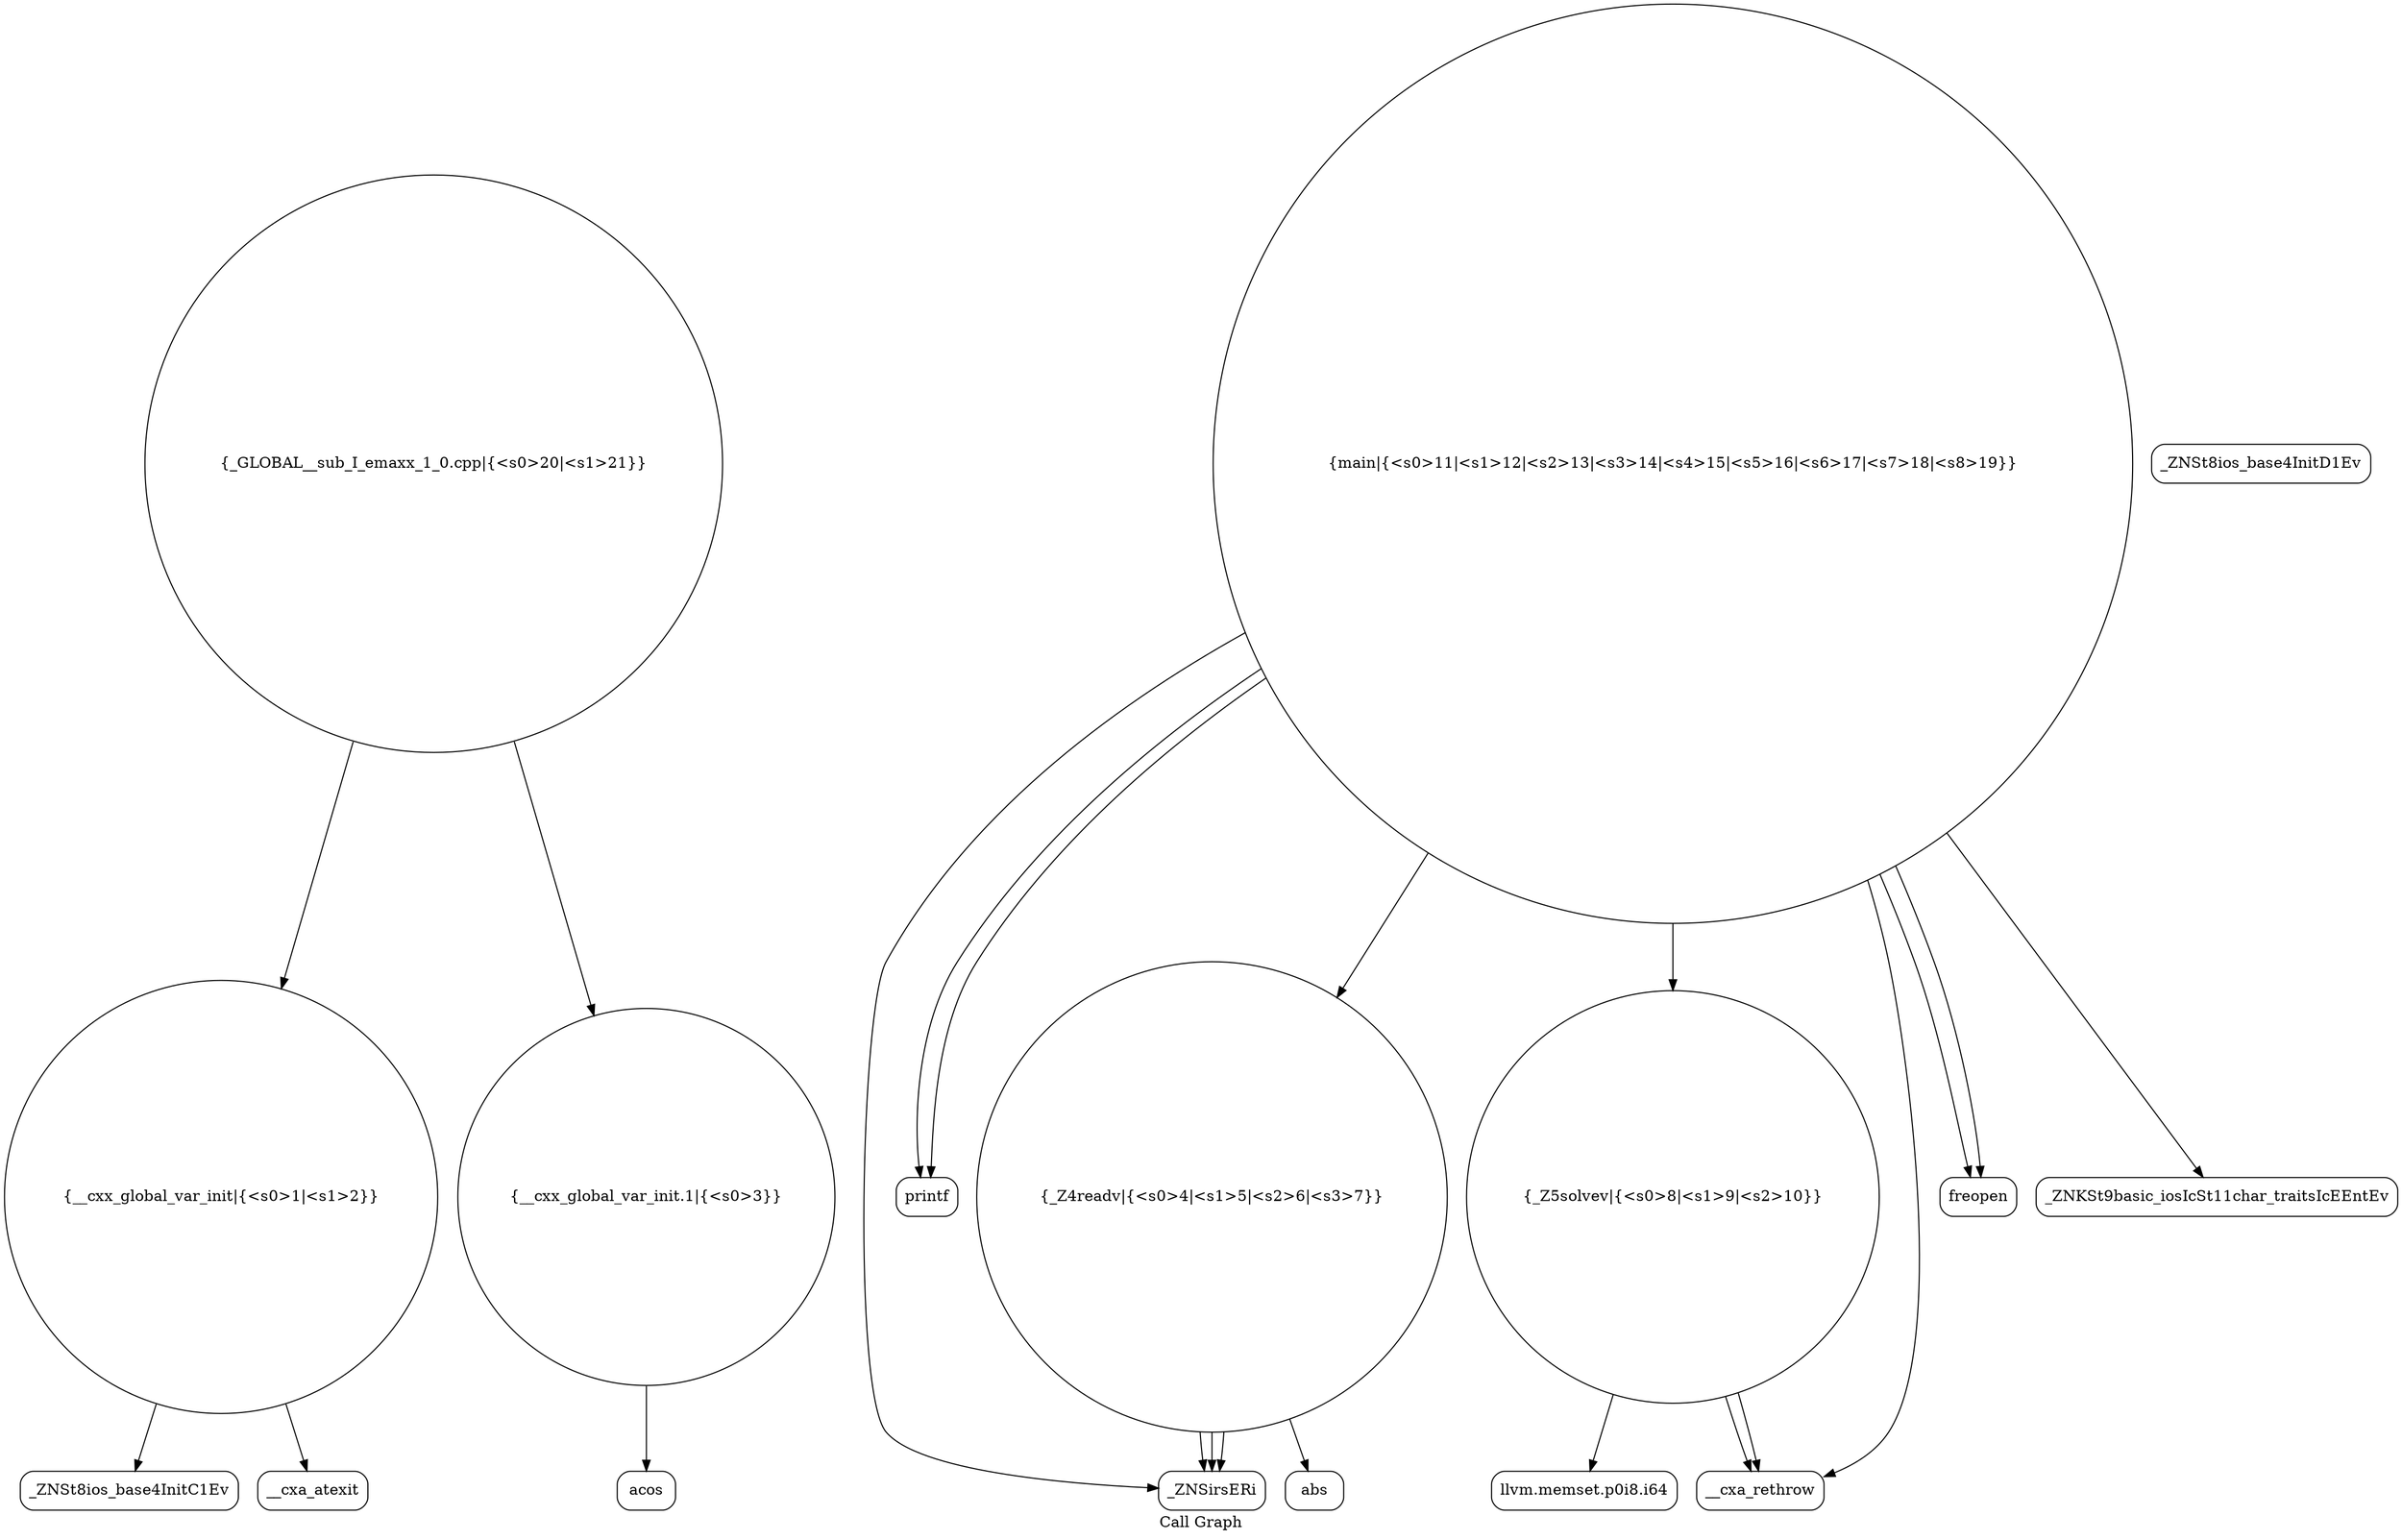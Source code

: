 digraph "Call Graph" {
	label="Call Graph";

	Node0x556aa9e3bb60 [shape=record,shape=circle,label="{__cxx_global_var_init|{<s0>1|<s1>2}}"];
	Node0x556aa9e3bb60:s0 -> Node0x556aa9e3bff0[color=black];
	Node0x556aa9e3bb60:s1 -> Node0x556aa9e3c0f0[color=black];
	Node0x556aa9e3c2f0 [shape=record,shape=Mrecord,label="{_ZNSirsERi}"];
	Node0x556aa9e3c670 [shape=record,shape=Mrecord,label="{printf}"];
	Node0x556aa9e3c070 [shape=record,shape=Mrecord,label="{_ZNSt8ios_base4InitD1Ev}"];
	Node0x556aa9e3c3f0 [shape=record,shape=circle,label="{_Z5solvev|{<s0>8|<s1>9|<s2>10}}"];
	Node0x556aa9e3c3f0:s0 -> Node0x556aa9e3c470[color=black];
	Node0x556aa9e3c3f0:s1 -> Node0x556aa9e3c4f0[color=black];
	Node0x556aa9e3c3f0:s2 -> Node0x556aa9e3c4f0[color=black];
	Node0x556aa9e3c770 [shape=record,shape=circle,label="{_GLOBAL__sub_I_emaxx_1_0.cpp|{<s0>20|<s1>21}}"];
	Node0x556aa9e3c770:s0 -> Node0x556aa9e3bb60[color=black];
	Node0x556aa9e3c770:s1 -> Node0x556aa9e3c170[color=black];
	Node0x556aa9e3c170 [shape=record,shape=circle,label="{__cxx_global_var_init.1|{<s0>3}}"];
	Node0x556aa9e3c170:s0 -> Node0x556aa9e3c1f0[color=black];
	Node0x556aa9e3c4f0 [shape=record,shape=Mrecord,label="{__cxa_rethrow}"];
	Node0x556aa9e3c270 [shape=record,shape=circle,label="{_Z4readv|{<s0>4|<s1>5|<s2>6|<s3>7}}"];
	Node0x556aa9e3c270:s0 -> Node0x556aa9e3c2f0[color=black];
	Node0x556aa9e3c270:s1 -> Node0x556aa9e3c2f0[color=black];
	Node0x556aa9e3c270:s2 -> Node0x556aa9e3c2f0[color=black];
	Node0x556aa9e3c270:s3 -> Node0x556aa9e3c370[color=black];
	Node0x556aa9e3c5f0 [shape=record,shape=Mrecord,label="{freopen}"];
	Node0x556aa9e3bff0 [shape=record,shape=Mrecord,label="{_ZNSt8ios_base4InitC1Ev}"];
	Node0x556aa9e3c370 [shape=record,shape=Mrecord,label="{abs}"];
	Node0x556aa9e3c6f0 [shape=record,shape=Mrecord,label="{_ZNKSt9basic_iosIcSt11char_traitsIcEEntEv}"];
	Node0x556aa9e3c0f0 [shape=record,shape=Mrecord,label="{__cxa_atexit}"];
	Node0x556aa9e3c470 [shape=record,shape=Mrecord,label="{llvm.memset.p0i8.i64}"];
	Node0x556aa9e3c1f0 [shape=record,shape=Mrecord,label="{acos}"];
	Node0x556aa9e3c570 [shape=record,shape=circle,label="{main|{<s0>11|<s1>12|<s2>13|<s3>14|<s4>15|<s5>16|<s6>17|<s7>18|<s8>19}}"];
	Node0x556aa9e3c570:s0 -> Node0x556aa9e3c5f0[color=black];
	Node0x556aa9e3c570:s1 -> Node0x556aa9e3c5f0[color=black];
	Node0x556aa9e3c570:s2 -> Node0x556aa9e3c2f0[color=black];
	Node0x556aa9e3c570:s3 -> Node0x556aa9e3c670[color=black];
	Node0x556aa9e3c570:s4 -> Node0x556aa9e3c270[color=black];
	Node0x556aa9e3c570:s5 -> Node0x556aa9e3c6f0[color=black];
	Node0x556aa9e3c570:s6 -> Node0x556aa9e3c4f0[color=black];
	Node0x556aa9e3c570:s7 -> Node0x556aa9e3c3f0[color=black];
	Node0x556aa9e3c570:s8 -> Node0x556aa9e3c670[color=black];
}
